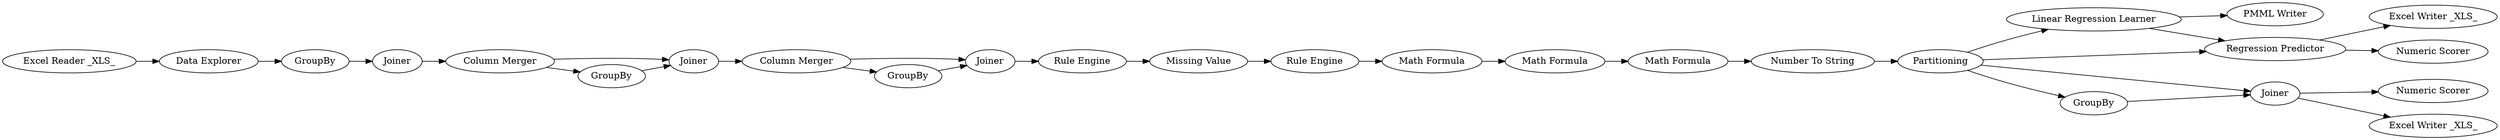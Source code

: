 digraph {
	"2631746620389137187_7" [label="Rule Engine"]
	"2631746620389137187_22" [label="Excel Writer _XLS_"]
	"2631746620389137187_13" [label="Number To String"]
	"2631746620389137187_21" [label="PMML Writer"]
	"-7473526759936463546_4" [label=Joiner]
	"2631746620389137187_11" [label="Math Formula"]
	"-7473526759936463546_5" [label="Column Merger"]
	"2631746620389137187_10" [label="Math Formula"]
	"2631746620389137187_14" [label=Partitioning]
	"2631746620389137187_18" [label="Linear Regression Learner"]
	"2631746620389137187_19" [label="Regression Predictor"]
	"-7473526759936463546_8" [label="Column Merger"]
	"2631746620389137187_17" [label="Numeric Scorer"]
	"-7473526759936463546_7" [label=Joiner]
	"2631746620389137187_16" [label=Joiner]
	"2631746620389137187_1" [label="Excel Reader _XLS_"]
	"2631746620389137187_20" [label="Numeric Scorer"]
	"-7473526759936463546_6" [label=GroupBy]
	"2631746620389137187_23" [label="Excel Writer _XLS_"]
	"-7473526759936463546_3" [label=GroupBy]
	"2631746620389137187_12" [label="Math Formula"]
	"2631746620389137187_2" [label="Data Explorer"]
	"2631746620389137187_6" [label=Joiner]
	"2631746620389137187_8" [label="Missing Value"]
	"2631746620389137187_5" [label=GroupBy]
	"2631746620389137187_9" [label="Rule Engine"]
	"2631746620389137187_15" [label=GroupBy]
	"2631746620389137187_2" -> "-7473526759936463546_3"
	"2631746620389137187_19" -> "2631746620389137187_22"
	"2631746620389137187_10" -> "2631746620389137187_11"
	"2631746620389137187_6" -> "2631746620389137187_7"
	"-7473526759936463546_8" -> "2631746620389137187_6"
	"2631746620389137187_19" -> "2631746620389137187_20"
	"2631746620389137187_15" -> "2631746620389137187_16"
	"-7473526759936463546_3" -> "-7473526759936463546_4"
	"2631746620389137187_1" -> "2631746620389137187_2"
	"2631746620389137187_5" -> "2631746620389137187_6"
	"2631746620389137187_16" -> "2631746620389137187_23"
	"2631746620389137187_16" -> "2631746620389137187_17"
	"-7473526759936463546_7" -> "-7473526759936463546_8"
	"2631746620389137187_18" -> "2631746620389137187_21"
	"-7473526759936463546_4" -> "-7473526759936463546_5"
	"2631746620389137187_8" -> "2631746620389137187_9"
	"2631746620389137187_14" -> "2631746620389137187_16"
	"2631746620389137187_18" -> "2631746620389137187_19"
	"2631746620389137187_14" -> "2631746620389137187_18"
	"-7473526759936463546_6" -> "-7473526759936463546_7"
	"-7473526759936463546_8" -> "2631746620389137187_5"
	"2631746620389137187_13" -> "2631746620389137187_14"
	"2631746620389137187_14" -> "2631746620389137187_19"
	"2631746620389137187_12" -> "2631746620389137187_13"
	"-7473526759936463546_5" -> "-7473526759936463546_7"
	"-7473526759936463546_5" -> "-7473526759936463546_6"
	"2631746620389137187_11" -> "2631746620389137187_12"
	"2631746620389137187_7" -> "2631746620389137187_8"
	"2631746620389137187_9" -> "2631746620389137187_10"
	"2631746620389137187_14" -> "2631746620389137187_15"
	rankdir=LR
}

